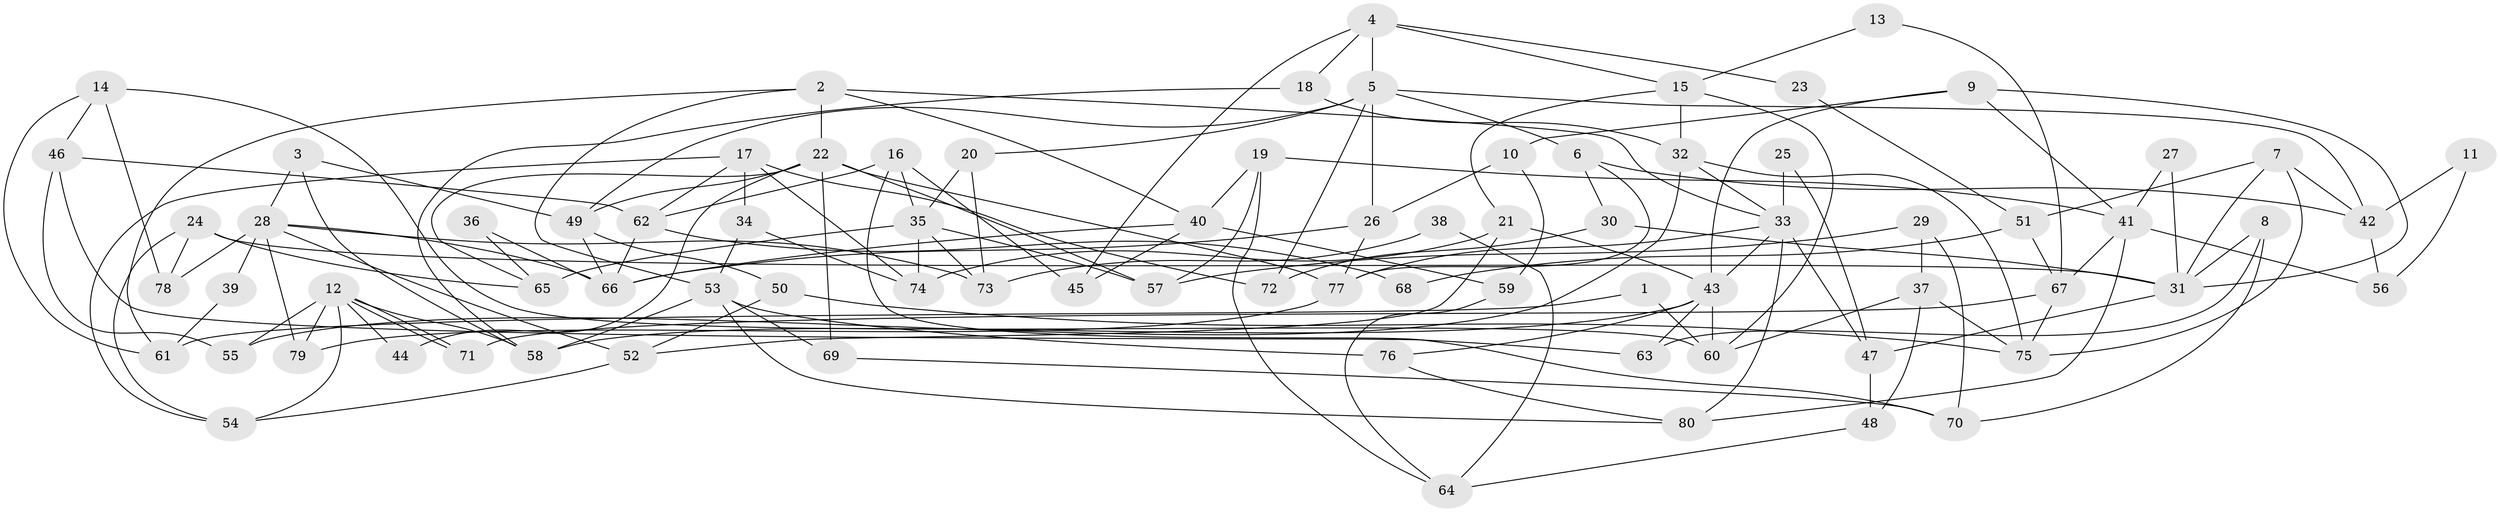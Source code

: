 // Generated by graph-tools (version 1.1) at 2025/01/03/09/25 03:01:58]
// undirected, 80 vertices, 160 edges
graph export_dot {
graph [start="1"]
  node [color=gray90,style=filled];
  1;
  2;
  3;
  4;
  5;
  6;
  7;
  8;
  9;
  10;
  11;
  12;
  13;
  14;
  15;
  16;
  17;
  18;
  19;
  20;
  21;
  22;
  23;
  24;
  25;
  26;
  27;
  28;
  29;
  30;
  31;
  32;
  33;
  34;
  35;
  36;
  37;
  38;
  39;
  40;
  41;
  42;
  43;
  44;
  45;
  46;
  47;
  48;
  49;
  50;
  51;
  52;
  53;
  54;
  55;
  56;
  57;
  58;
  59;
  60;
  61;
  62;
  63;
  64;
  65;
  66;
  67;
  68;
  69;
  70;
  71;
  72;
  73;
  74;
  75;
  76;
  77;
  78;
  79;
  80;
  1 -- 60;
  1 -- 61;
  2 -- 22;
  2 -- 53;
  2 -- 33;
  2 -- 40;
  2 -- 61;
  3 -- 28;
  3 -- 58;
  3 -- 49;
  4 -- 18;
  4 -- 45;
  4 -- 5;
  4 -- 15;
  4 -- 23;
  5 -- 49;
  5 -- 6;
  5 -- 20;
  5 -- 26;
  5 -- 42;
  5 -- 72;
  6 -- 30;
  6 -- 42;
  6 -- 77;
  7 -- 42;
  7 -- 75;
  7 -- 31;
  7 -- 51;
  8 -- 31;
  8 -- 70;
  8 -- 63;
  9 -- 31;
  9 -- 43;
  9 -- 10;
  9 -- 41;
  10 -- 26;
  10 -- 59;
  11 -- 56;
  11 -- 42;
  12 -- 58;
  12 -- 71;
  12 -- 71;
  12 -- 44;
  12 -- 54;
  12 -- 55;
  12 -- 79;
  13 -- 15;
  13 -- 67;
  14 -- 46;
  14 -- 60;
  14 -- 61;
  14 -- 78;
  15 -- 32;
  15 -- 21;
  15 -- 60;
  16 -- 62;
  16 -- 35;
  16 -- 45;
  16 -- 70;
  17 -- 54;
  17 -- 74;
  17 -- 34;
  17 -- 62;
  17 -- 72;
  18 -- 32;
  18 -- 58;
  19 -- 57;
  19 -- 40;
  19 -- 41;
  19 -- 64;
  20 -- 73;
  20 -- 35;
  21 -- 74;
  21 -- 43;
  21 -- 52;
  22 -- 49;
  22 -- 65;
  22 -- 44;
  22 -- 57;
  22 -- 69;
  22 -- 77;
  23 -- 51;
  24 -- 78;
  24 -- 54;
  24 -- 31;
  24 -- 65;
  25 -- 47;
  25 -- 33;
  26 -- 77;
  26 -- 66;
  27 -- 41;
  27 -- 31;
  28 -- 66;
  28 -- 79;
  28 -- 39;
  28 -- 52;
  28 -- 73;
  28 -- 78;
  29 -- 70;
  29 -- 37;
  29 -- 57;
  30 -- 31;
  30 -- 72;
  31 -- 47;
  32 -- 75;
  32 -- 33;
  32 -- 55;
  33 -- 77;
  33 -- 43;
  33 -- 47;
  33 -- 80;
  34 -- 53;
  34 -- 74;
  35 -- 57;
  35 -- 65;
  35 -- 73;
  35 -- 74;
  36 -- 66;
  36 -- 65;
  37 -- 48;
  37 -- 60;
  37 -- 75;
  38 -- 64;
  38 -- 73;
  39 -- 61;
  40 -- 66;
  40 -- 45;
  40 -- 59;
  41 -- 56;
  41 -- 67;
  41 -- 80;
  42 -- 56;
  43 -- 58;
  43 -- 60;
  43 -- 63;
  43 -- 76;
  46 -- 55;
  46 -- 63;
  46 -- 62;
  47 -- 48;
  48 -- 64;
  49 -- 66;
  49 -- 50;
  50 -- 52;
  50 -- 75;
  51 -- 67;
  51 -- 68;
  52 -- 54;
  53 -- 76;
  53 -- 80;
  53 -- 58;
  53 -- 69;
  59 -- 64;
  62 -- 66;
  62 -- 68;
  67 -- 75;
  67 -- 71;
  69 -- 70;
  76 -- 80;
  77 -- 79;
}
